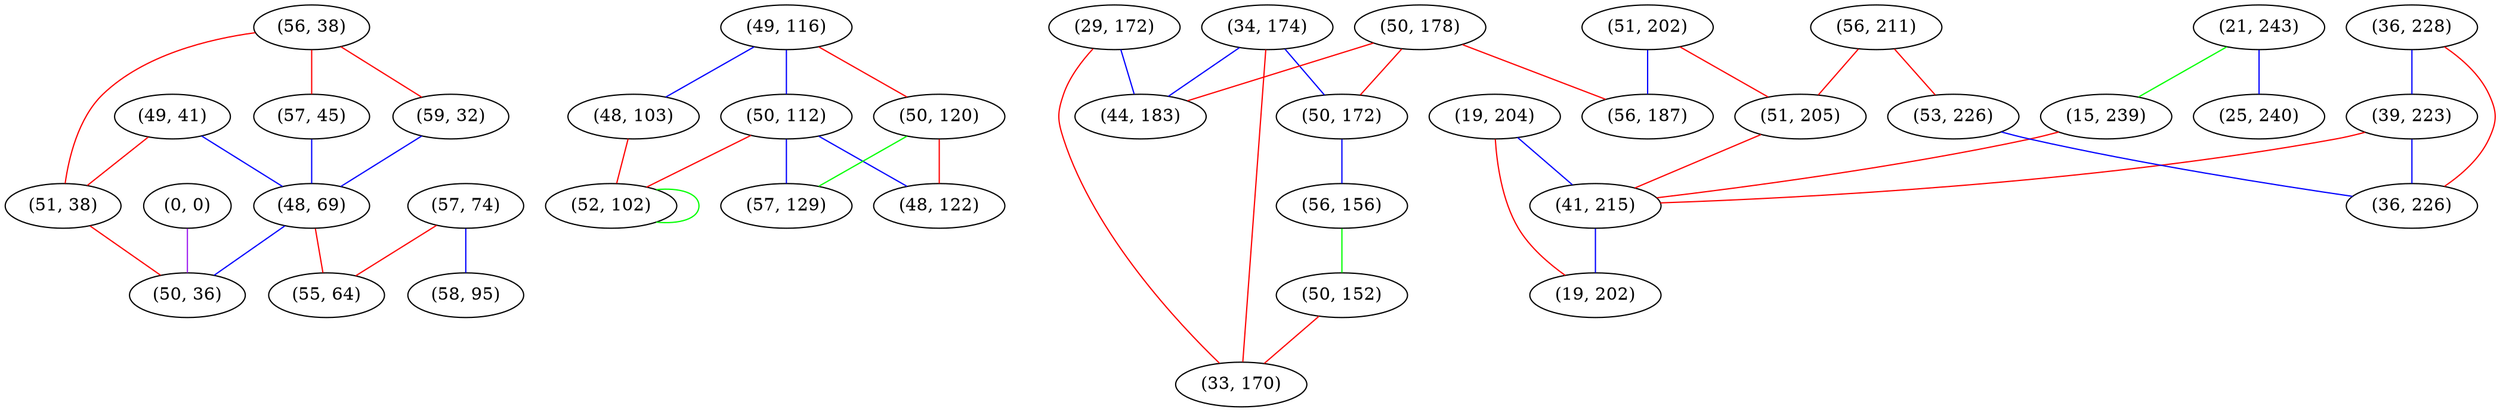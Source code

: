 graph "" {
"(56, 38)";
"(49, 116)";
"(29, 172)";
"(51, 202)";
"(34, 174)";
"(48, 103)";
"(21, 243)";
"(59, 32)";
"(56, 211)";
"(49, 41)";
"(57, 45)";
"(36, 228)";
"(15, 239)";
"(50, 112)";
"(19, 204)";
"(39, 223)";
"(50, 178)";
"(52, 102)";
"(57, 74)";
"(0, 0)";
"(48, 69)";
"(51, 38)";
"(50, 120)";
"(51, 205)";
"(53, 226)";
"(50, 36)";
"(41, 215)";
"(58, 95)";
"(55, 64)";
"(48, 122)";
"(57, 129)";
"(36, 226)";
"(19, 202)";
"(25, 240)";
"(50, 172)";
"(56, 156)";
"(50, 152)";
"(56, 187)";
"(33, 170)";
"(44, 183)";
"(56, 38)" -- "(59, 32)"  [color=red, key=0, weight=1];
"(56, 38)" -- "(57, 45)"  [color=red, key=0, weight=1];
"(56, 38)" -- "(51, 38)"  [color=red, key=0, weight=1];
"(49, 116)" -- "(50, 120)"  [color=red, key=0, weight=1];
"(49, 116)" -- "(48, 103)"  [color=blue, key=0, weight=3];
"(49, 116)" -- "(50, 112)"  [color=blue, key=0, weight=3];
"(29, 172)" -- "(33, 170)"  [color=red, key=0, weight=1];
"(29, 172)" -- "(44, 183)"  [color=blue, key=0, weight=3];
"(51, 202)" -- "(56, 187)"  [color=blue, key=0, weight=3];
"(51, 202)" -- "(51, 205)"  [color=red, key=0, weight=1];
"(34, 174)" -- "(33, 170)"  [color=red, key=0, weight=1];
"(34, 174)" -- "(44, 183)"  [color=blue, key=0, weight=3];
"(34, 174)" -- "(50, 172)"  [color=blue, key=0, weight=3];
"(48, 103)" -- "(52, 102)"  [color=red, key=0, weight=1];
"(21, 243)" -- "(25, 240)"  [color=blue, key=0, weight=3];
"(21, 243)" -- "(15, 239)"  [color=green, key=0, weight=2];
"(59, 32)" -- "(48, 69)"  [color=blue, key=0, weight=3];
"(56, 211)" -- "(53, 226)"  [color=red, key=0, weight=1];
"(56, 211)" -- "(51, 205)"  [color=red, key=0, weight=1];
"(49, 41)" -- "(48, 69)"  [color=blue, key=0, weight=3];
"(49, 41)" -- "(51, 38)"  [color=red, key=0, weight=1];
"(57, 45)" -- "(48, 69)"  [color=blue, key=0, weight=3];
"(36, 228)" -- "(36, 226)"  [color=red, key=0, weight=1];
"(36, 228)" -- "(39, 223)"  [color=blue, key=0, weight=3];
"(15, 239)" -- "(41, 215)"  [color=red, key=0, weight=1];
"(50, 112)" -- "(57, 129)"  [color=blue, key=0, weight=3];
"(50, 112)" -- "(52, 102)"  [color=red, key=0, weight=1];
"(50, 112)" -- "(48, 122)"  [color=blue, key=0, weight=3];
"(19, 204)" -- "(19, 202)"  [color=red, key=0, weight=1];
"(19, 204)" -- "(41, 215)"  [color=blue, key=0, weight=3];
"(39, 223)" -- "(36, 226)"  [color=blue, key=0, weight=3];
"(39, 223)" -- "(41, 215)"  [color=red, key=0, weight=1];
"(50, 178)" -- "(44, 183)"  [color=red, key=0, weight=1];
"(50, 178)" -- "(56, 187)"  [color=red, key=0, weight=1];
"(50, 178)" -- "(50, 172)"  [color=red, key=0, weight=1];
"(52, 102)" -- "(52, 102)"  [color=green, key=0, weight=2];
"(57, 74)" -- "(58, 95)"  [color=blue, key=0, weight=3];
"(57, 74)" -- "(55, 64)"  [color=red, key=0, weight=1];
"(0, 0)" -- "(50, 36)"  [color=purple, key=0, weight=4];
"(48, 69)" -- "(55, 64)"  [color=red, key=0, weight=1];
"(48, 69)" -- "(50, 36)"  [color=blue, key=0, weight=3];
"(51, 38)" -- "(50, 36)"  [color=red, key=0, weight=1];
"(50, 120)" -- "(48, 122)"  [color=red, key=0, weight=1];
"(50, 120)" -- "(57, 129)"  [color=green, key=0, weight=2];
"(51, 205)" -- "(41, 215)"  [color=red, key=0, weight=1];
"(53, 226)" -- "(36, 226)"  [color=blue, key=0, weight=3];
"(41, 215)" -- "(19, 202)"  [color=blue, key=0, weight=3];
"(50, 172)" -- "(56, 156)"  [color=blue, key=0, weight=3];
"(56, 156)" -- "(50, 152)"  [color=green, key=0, weight=2];
"(50, 152)" -- "(33, 170)"  [color=red, key=0, weight=1];
}

